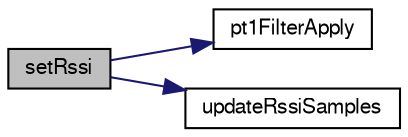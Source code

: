 digraph "setRssi"
{
  edge [fontname="FreeSans",fontsize="10",labelfontname="FreeSans",labelfontsize="10"];
  node [fontname="FreeSans",fontsize="10",shape=record];
  rankdir="LR";
  Node1 [label="setRssi",height=0.2,width=0.4,color="black", fillcolor="grey75", style="filled", fontcolor="black"];
  Node1 -> Node2 [color="midnightblue",fontsize="10",style="solid",fontname="FreeSans"];
  Node2 [label="pt1FilterApply",height=0.2,width=0.4,color="black", fillcolor="white", style="filled",URL="$cc2500__compat_8c.html#af1fb6da0c755c6227790af1e8e202456"];
  Node1 -> Node3 [color="midnightblue",fontsize="10",style="solid",fontname="FreeSans"];
  Node3 [label="updateRssiSamples",height=0.2,width=0.4,color="black", fillcolor="white", style="filled",URL="$cc2500__rx_8c.html#a507446e9f231754816f61219ee50da4f"];
}
